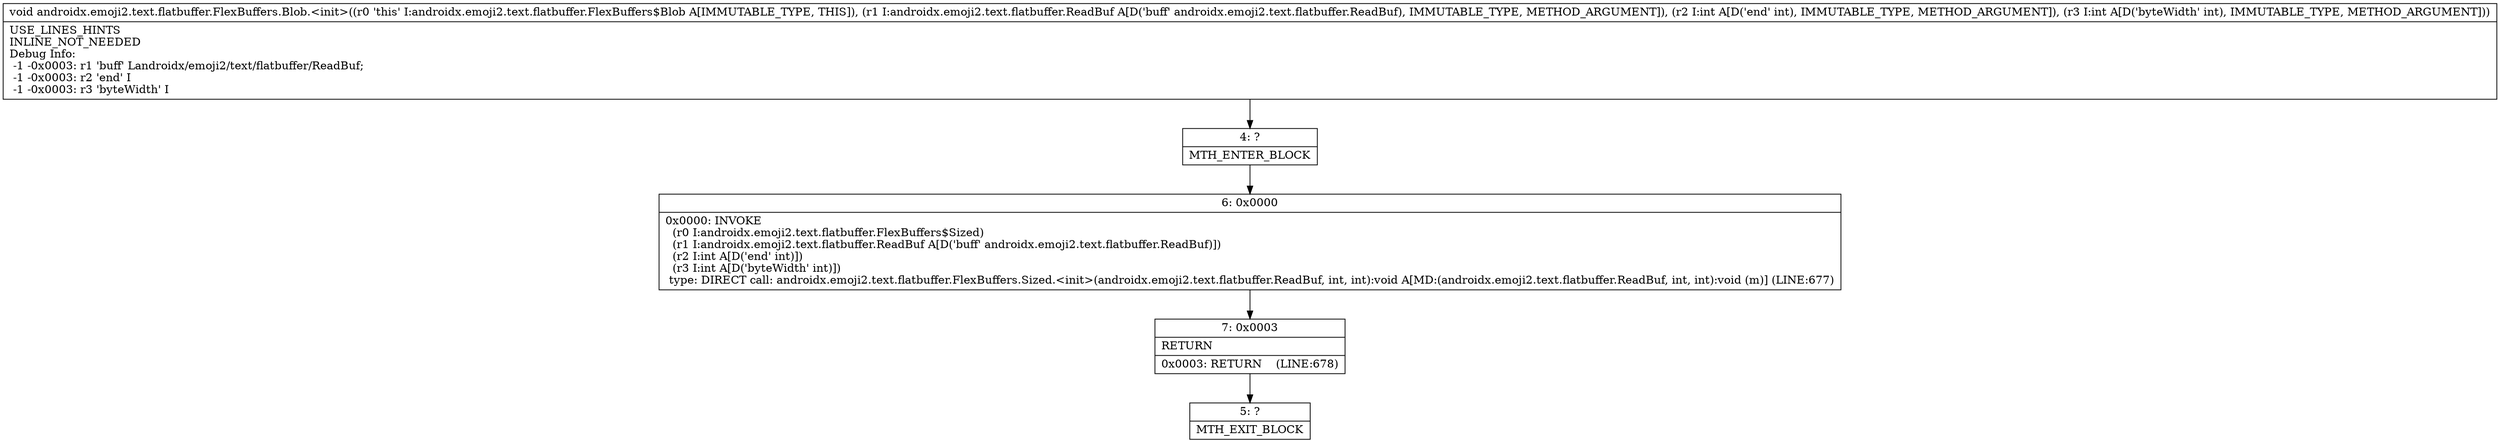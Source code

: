 digraph "CFG forandroidx.emoji2.text.flatbuffer.FlexBuffers.Blob.\<init\>(Landroidx\/emoji2\/text\/flatbuffer\/ReadBuf;II)V" {
Node_4 [shape=record,label="{4\:\ ?|MTH_ENTER_BLOCK\l}"];
Node_6 [shape=record,label="{6\:\ 0x0000|0x0000: INVOKE  \l  (r0 I:androidx.emoji2.text.flatbuffer.FlexBuffers$Sized)\l  (r1 I:androidx.emoji2.text.flatbuffer.ReadBuf A[D('buff' androidx.emoji2.text.flatbuffer.ReadBuf)])\l  (r2 I:int A[D('end' int)])\l  (r3 I:int A[D('byteWidth' int)])\l type: DIRECT call: androidx.emoji2.text.flatbuffer.FlexBuffers.Sized.\<init\>(androidx.emoji2.text.flatbuffer.ReadBuf, int, int):void A[MD:(androidx.emoji2.text.flatbuffer.ReadBuf, int, int):void (m)] (LINE:677)\l}"];
Node_7 [shape=record,label="{7\:\ 0x0003|RETURN\l|0x0003: RETURN    (LINE:678)\l}"];
Node_5 [shape=record,label="{5\:\ ?|MTH_EXIT_BLOCK\l}"];
MethodNode[shape=record,label="{void androidx.emoji2.text.flatbuffer.FlexBuffers.Blob.\<init\>((r0 'this' I:androidx.emoji2.text.flatbuffer.FlexBuffers$Blob A[IMMUTABLE_TYPE, THIS]), (r1 I:androidx.emoji2.text.flatbuffer.ReadBuf A[D('buff' androidx.emoji2.text.flatbuffer.ReadBuf), IMMUTABLE_TYPE, METHOD_ARGUMENT]), (r2 I:int A[D('end' int), IMMUTABLE_TYPE, METHOD_ARGUMENT]), (r3 I:int A[D('byteWidth' int), IMMUTABLE_TYPE, METHOD_ARGUMENT]))  | USE_LINES_HINTS\lINLINE_NOT_NEEDED\lDebug Info:\l  \-1 \-0x0003: r1 'buff' Landroidx\/emoji2\/text\/flatbuffer\/ReadBuf;\l  \-1 \-0x0003: r2 'end' I\l  \-1 \-0x0003: r3 'byteWidth' I\l}"];
MethodNode -> Node_4;Node_4 -> Node_6;
Node_6 -> Node_7;
Node_7 -> Node_5;
}

